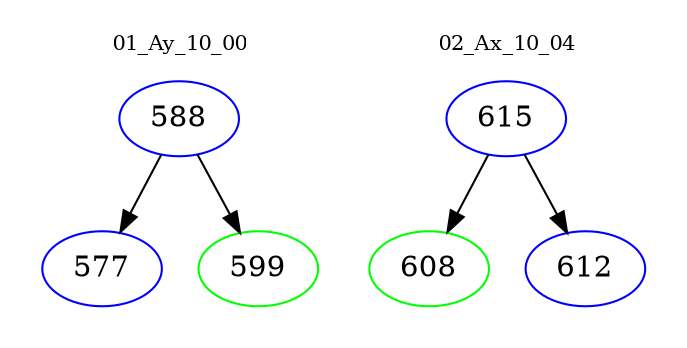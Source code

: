 digraph{
subgraph cluster_0 {
color = white
label = "01_Ay_10_00";
fontsize=10;
T0_588 [label="588", color="blue"]
T0_588 -> T0_577 [color="black"]
T0_577 [label="577", color="blue"]
T0_588 -> T0_599 [color="black"]
T0_599 [label="599", color="green"]
}
subgraph cluster_1 {
color = white
label = "02_Ax_10_04";
fontsize=10;
T1_615 [label="615", color="blue"]
T1_615 -> T1_608 [color="black"]
T1_608 [label="608", color="green"]
T1_615 -> T1_612 [color="black"]
T1_612 [label="612", color="blue"]
}
}
